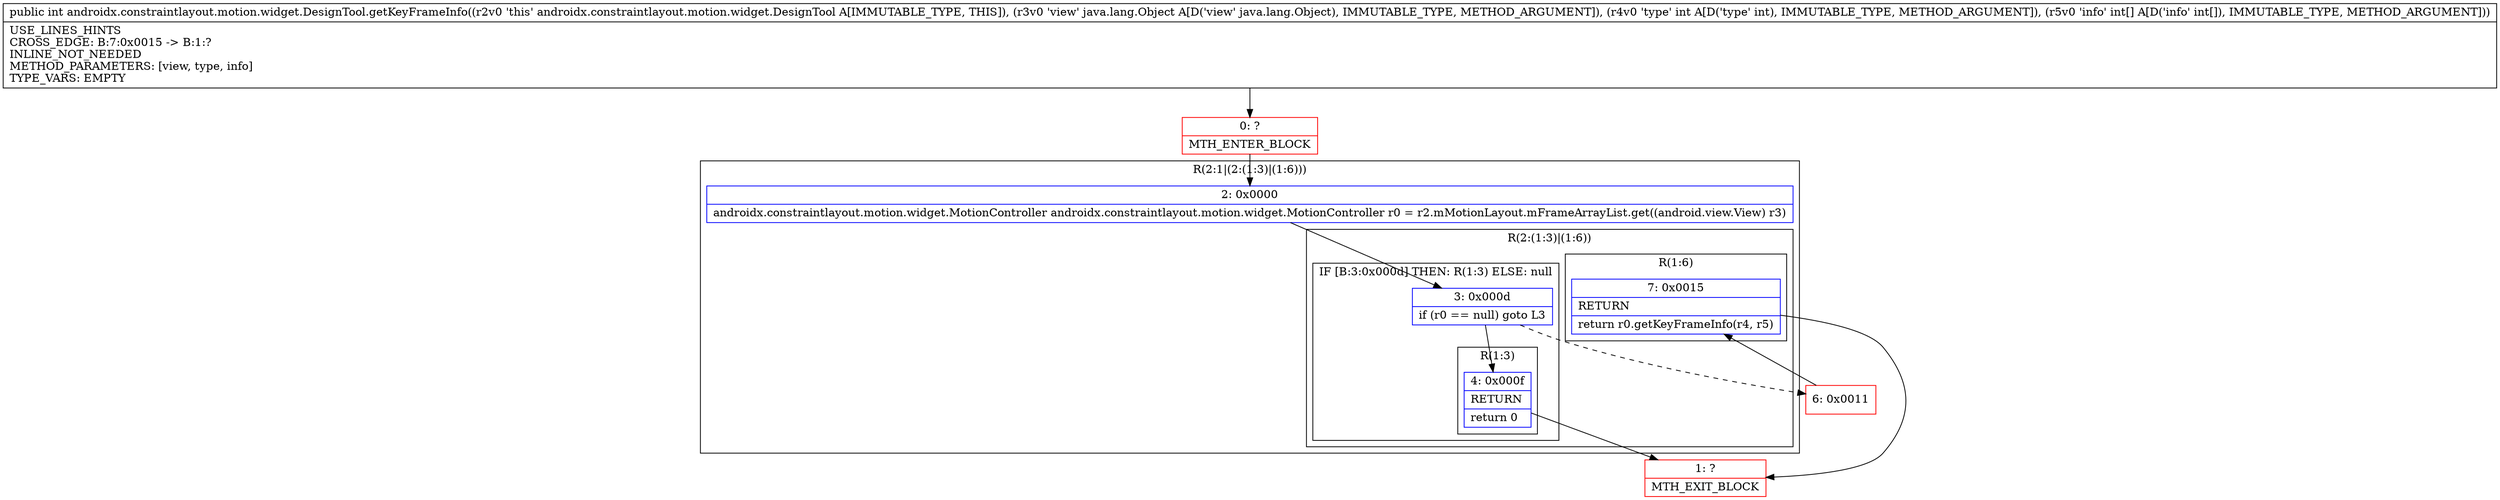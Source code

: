 digraph "CFG forandroidx.constraintlayout.motion.widget.DesignTool.getKeyFrameInfo(Ljava\/lang\/Object;I[I)I" {
subgraph cluster_Region_751554372 {
label = "R(2:1|(2:(1:3)|(1:6)))";
node [shape=record,color=blue];
Node_2 [shape=record,label="{2\:\ 0x0000|androidx.constraintlayout.motion.widget.MotionController androidx.constraintlayout.motion.widget.MotionController r0 = r2.mMotionLayout.mFrameArrayList.get((android.view.View) r3)\l}"];
subgraph cluster_Region_225030540 {
label = "R(2:(1:3)|(1:6))";
node [shape=record,color=blue];
subgraph cluster_IfRegion_391354972 {
label = "IF [B:3:0x000d] THEN: R(1:3) ELSE: null";
node [shape=record,color=blue];
Node_3 [shape=record,label="{3\:\ 0x000d|if (r0 == null) goto L3\l}"];
subgraph cluster_Region_1277487917 {
label = "R(1:3)";
node [shape=record,color=blue];
Node_4 [shape=record,label="{4\:\ 0x000f|RETURN\l|return 0\l}"];
}
}
subgraph cluster_Region_1930716876 {
label = "R(1:6)";
node [shape=record,color=blue];
Node_7 [shape=record,label="{7\:\ 0x0015|RETURN\l|return r0.getKeyFrameInfo(r4, r5)\l}"];
}
}
}
Node_0 [shape=record,color=red,label="{0\:\ ?|MTH_ENTER_BLOCK\l}"];
Node_1 [shape=record,color=red,label="{1\:\ ?|MTH_EXIT_BLOCK\l}"];
Node_6 [shape=record,color=red,label="{6\:\ 0x0011}"];
MethodNode[shape=record,label="{public int androidx.constraintlayout.motion.widget.DesignTool.getKeyFrameInfo((r2v0 'this' androidx.constraintlayout.motion.widget.DesignTool A[IMMUTABLE_TYPE, THIS]), (r3v0 'view' java.lang.Object A[D('view' java.lang.Object), IMMUTABLE_TYPE, METHOD_ARGUMENT]), (r4v0 'type' int A[D('type' int), IMMUTABLE_TYPE, METHOD_ARGUMENT]), (r5v0 'info' int[] A[D('info' int[]), IMMUTABLE_TYPE, METHOD_ARGUMENT]))  | USE_LINES_HINTS\lCROSS_EDGE: B:7:0x0015 \-\> B:1:?\lINLINE_NOT_NEEDED\lMETHOD_PARAMETERS: [view, type, info]\lTYPE_VARS: EMPTY\l}"];
MethodNode -> Node_0;Node_2 -> Node_3;
Node_3 -> Node_4;
Node_3 -> Node_6[style=dashed];
Node_4 -> Node_1;
Node_7 -> Node_1;
Node_0 -> Node_2;
Node_6 -> Node_7;
}

